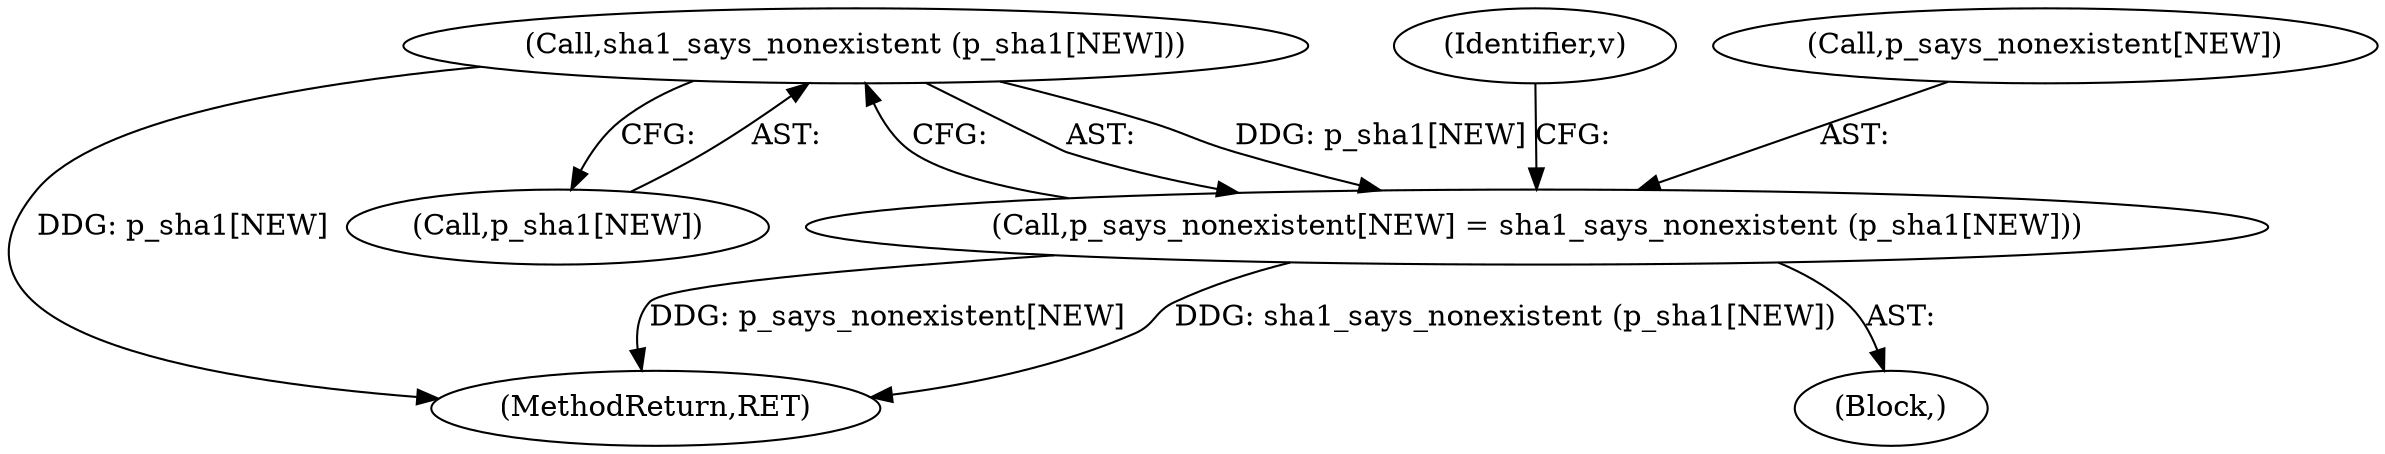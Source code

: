 digraph "0_savannah_f290f48a621867084884bfff87f8093c15195e6a@array" {
"1000933" [label="(Call,sha1_says_nonexistent (p_sha1[NEW]))"];
"1000929" [label="(Call,p_says_nonexistent[NEW] = sha1_says_nonexistent (p_sha1[NEW]))"];
"1002173" [label="(MethodReturn,RET)"];
"1000929" [label="(Call,p_says_nonexistent[NEW] = sha1_says_nonexistent (p_sha1[NEW]))"];
"1000933" [label="(Call,sha1_says_nonexistent (p_sha1[NEW]))"];
"1000940" [label="(Identifier,v)"];
"1000934" [label="(Call,p_sha1[NEW])"];
"1000930" [label="(Call,p_says_nonexistent[NEW])"];
"1000902" [label="(Block,)"];
"1000933" -> "1000929"  [label="AST: "];
"1000933" -> "1000934"  [label="CFG: "];
"1000934" -> "1000933"  [label="AST: "];
"1000929" -> "1000933"  [label="CFG: "];
"1000933" -> "1002173"  [label="DDG: p_sha1[NEW]"];
"1000933" -> "1000929"  [label="DDG: p_sha1[NEW]"];
"1000929" -> "1000902"  [label="AST: "];
"1000930" -> "1000929"  [label="AST: "];
"1000940" -> "1000929"  [label="CFG: "];
"1000929" -> "1002173"  [label="DDG: sha1_says_nonexistent (p_sha1[NEW])"];
"1000929" -> "1002173"  [label="DDG: p_says_nonexistent[NEW]"];
}
